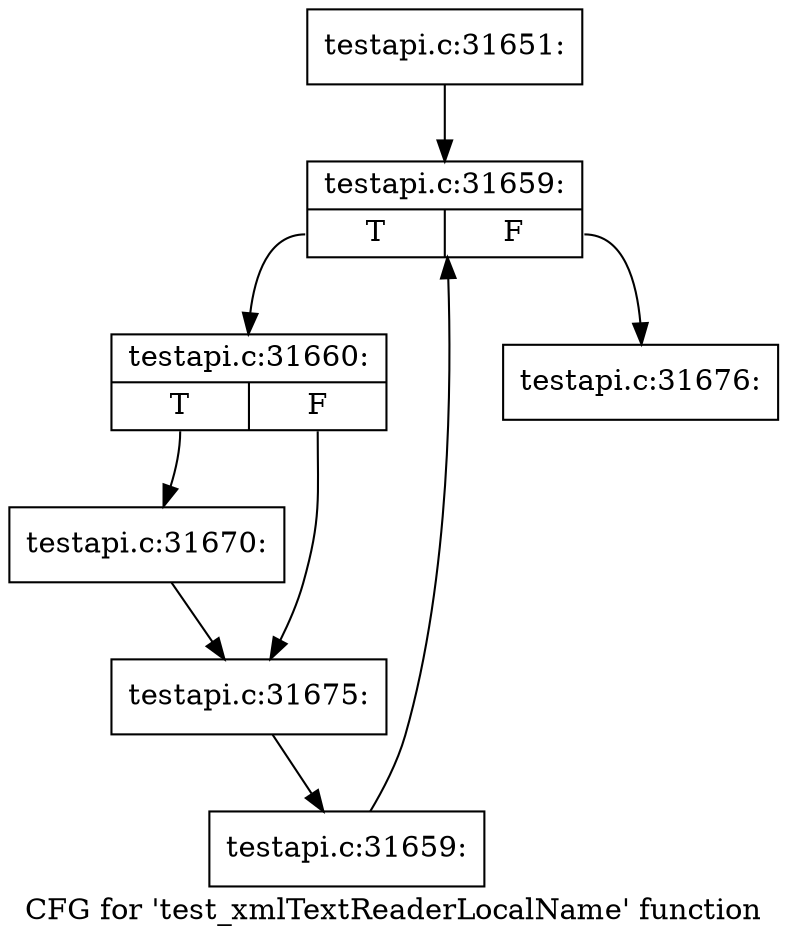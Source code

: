 digraph "CFG for 'test_xmlTextReaderLocalName' function" {
	label="CFG for 'test_xmlTextReaderLocalName' function";

	Node0x51ace40 [shape=record,label="{testapi.c:31651:}"];
	Node0x51ace40 -> Node0x51b5030;
	Node0x51b5030 [shape=record,label="{testapi.c:31659:|{<s0>T|<s1>F}}"];
	Node0x51b5030:s0 -> Node0x51b5310;
	Node0x51b5030:s1 -> Node0x51b4e90;
	Node0x51b5310 [shape=record,label="{testapi.c:31660:|{<s0>T|<s1>F}}"];
	Node0x51b5310:s0 -> Node0x51b6160;
	Node0x51b5310:s1 -> Node0x51b6490;
	Node0x51b6160 [shape=record,label="{testapi.c:31670:}"];
	Node0x51b6160 -> Node0x51b6490;
	Node0x51b6490 [shape=record,label="{testapi.c:31675:}"];
	Node0x51b6490 -> Node0x51b5280;
	Node0x51b5280 [shape=record,label="{testapi.c:31659:}"];
	Node0x51b5280 -> Node0x51b5030;
	Node0x51b4e90 [shape=record,label="{testapi.c:31676:}"];
}
